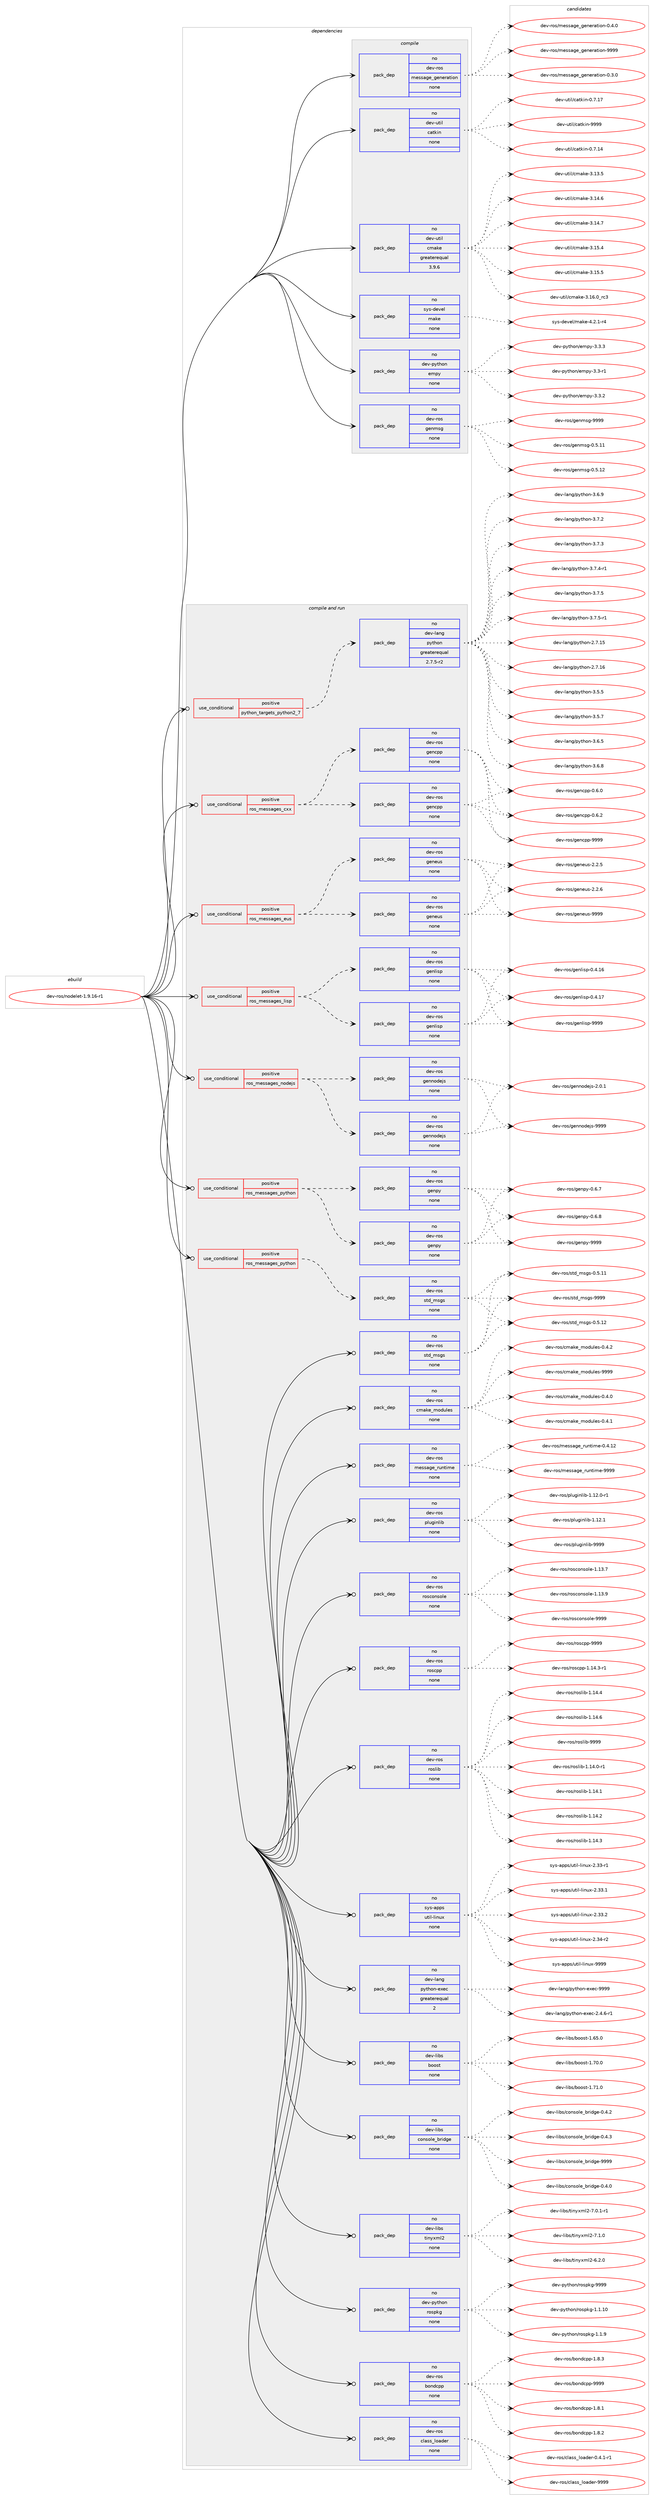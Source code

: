 digraph prolog {

# *************
# Graph options
# *************

newrank=true;
concentrate=true;
compound=true;
graph [rankdir=LR,fontname=Helvetica,fontsize=10,ranksep=1.5];#, ranksep=2.5, nodesep=0.2];
edge  [arrowhead=vee];
node  [fontname=Helvetica,fontsize=10];

# **********
# The ebuild
# **********

subgraph cluster_leftcol {
color=gray;
rank=same;
label=<<i>ebuild</i>>;
id [label="dev-ros/nodelet-1.9.16-r1", color=red, width=4, href="../dev-ros/nodelet-1.9.16-r1.svg"];
}

# ****************
# The dependencies
# ****************

subgraph cluster_midcol {
color=gray;
label=<<i>dependencies</i>>;
subgraph cluster_compile {
fillcolor="#eeeeee";
style=filled;
label=<<i>compile</i>>;
subgraph pack491206 {
dependency657094 [label=<<TABLE BORDER="0" CELLBORDER="1" CELLSPACING="0" CELLPADDING="4" WIDTH="220"><TR><TD ROWSPAN="6" CELLPADDING="30">pack_dep</TD></TR><TR><TD WIDTH="110">no</TD></TR><TR><TD>dev-python</TD></TR><TR><TD>empy</TD></TR><TR><TD>none</TD></TR><TR><TD></TD></TR></TABLE>>, shape=none, color=blue];
}
id:e -> dependency657094:w [weight=20,style="solid",arrowhead="vee"];
subgraph pack491207 {
dependency657095 [label=<<TABLE BORDER="0" CELLBORDER="1" CELLSPACING="0" CELLPADDING="4" WIDTH="220"><TR><TD ROWSPAN="6" CELLPADDING="30">pack_dep</TD></TR><TR><TD WIDTH="110">no</TD></TR><TR><TD>dev-ros</TD></TR><TR><TD>genmsg</TD></TR><TR><TD>none</TD></TR><TR><TD></TD></TR></TABLE>>, shape=none, color=blue];
}
id:e -> dependency657095:w [weight=20,style="solid",arrowhead="vee"];
subgraph pack491208 {
dependency657096 [label=<<TABLE BORDER="0" CELLBORDER="1" CELLSPACING="0" CELLPADDING="4" WIDTH="220"><TR><TD ROWSPAN="6" CELLPADDING="30">pack_dep</TD></TR><TR><TD WIDTH="110">no</TD></TR><TR><TD>dev-ros</TD></TR><TR><TD>message_generation</TD></TR><TR><TD>none</TD></TR><TR><TD></TD></TR></TABLE>>, shape=none, color=blue];
}
id:e -> dependency657096:w [weight=20,style="solid",arrowhead="vee"];
subgraph pack491209 {
dependency657097 [label=<<TABLE BORDER="0" CELLBORDER="1" CELLSPACING="0" CELLPADDING="4" WIDTH="220"><TR><TD ROWSPAN="6" CELLPADDING="30">pack_dep</TD></TR><TR><TD WIDTH="110">no</TD></TR><TR><TD>dev-util</TD></TR><TR><TD>catkin</TD></TR><TR><TD>none</TD></TR><TR><TD></TD></TR></TABLE>>, shape=none, color=blue];
}
id:e -> dependency657097:w [weight=20,style="solid",arrowhead="vee"];
subgraph pack491210 {
dependency657098 [label=<<TABLE BORDER="0" CELLBORDER="1" CELLSPACING="0" CELLPADDING="4" WIDTH="220"><TR><TD ROWSPAN="6" CELLPADDING="30">pack_dep</TD></TR><TR><TD WIDTH="110">no</TD></TR><TR><TD>dev-util</TD></TR><TR><TD>cmake</TD></TR><TR><TD>greaterequal</TD></TR><TR><TD>3.9.6</TD></TR></TABLE>>, shape=none, color=blue];
}
id:e -> dependency657098:w [weight=20,style="solid",arrowhead="vee"];
subgraph pack491211 {
dependency657099 [label=<<TABLE BORDER="0" CELLBORDER="1" CELLSPACING="0" CELLPADDING="4" WIDTH="220"><TR><TD ROWSPAN="6" CELLPADDING="30">pack_dep</TD></TR><TR><TD WIDTH="110">no</TD></TR><TR><TD>sys-devel</TD></TR><TR><TD>make</TD></TR><TR><TD>none</TD></TR><TR><TD></TD></TR></TABLE>>, shape=none, color=blue];
}
id:e -> dependency657099:w [weight=20,style="solid",arrowhead="vee"];
}
subgraph cluster_compileandrun {
fillcolor="#eeeeee";
style=filled;
label=<<i>compile and run</i>>;
subgraph cond153982 {
dependency657100 [label=<<TABLE BORDER="0" CELLBORDER="1" CELLSPACING="0" CELLPADDING="4"><TR><TD ROWSPAN="3" CELLPADDING="10">use_conditional</TD></TR><TR><TD>positive</TD></TR><TR><TD>python_targets_python2_7</TD></TR></TABLE>>, shape=none, color=red];
subgraph pack491212 {
dependency657101 [label=<<TABLE BORDER="0" CELLBORDER="1" CELLSPACING="0" CELLPADDING="4" WIDTH="220"><TR><TD ROWSPAN="6" CELLPADDING="30">pack_dep</TD></TR><TR><TD WIDTH="110">no</TD></TR><TR><TD>dev-lang</TD></TR><TR><TD>python</TD></TR><TR><TD>greaterequal</TD></TR><TR><TD>2.7.5-r2</TD></TR></TABLE>>, shape=none, color=blue];
}
dependency657100:e -> dependency657101:w [weight=20,style="dashed",arrowhead="vee"];
}
id:e -> dependency657100:w [weight=20,style="solid",arrowhead="odotvee"];
subgraph cond153983 {
dependency657102 [label=<<TABLE BORDER="0" CELLBORDER="1" CELLSPACING="0" CELLPADDING="4"><TR><TD ROWSPAN="3" CELLPADDING="10">use_conditional</TD></TR><TR><TD>positive</TD></TR><TR><TD>ros_messages_cxx</TD></TR></TABLE>>, shape=none, color=red];
subgraph pack491213 {
dependency657103 [label=<<TABLE BORDER="0" CELLBORDER="1" CELLSPACING="0" CELLPADDING="4" WIDTH="220"><TR><TD ROWSPAN="6" CELLPADDING="30">pack_dep</TD></TR><TR><TD WIDTH="110">no</TD></TR><TR><TD>dev-ros</TD></TR><TR><TD>gencpp</TD></TR><TR><TD>none</TD></TR><TR><TD></TD></TR></TABLE>>, shape=none, color=blue];
}
dependency657102:e -> dependency657103:w [weight=20,style="dashed",arrowhead="vee"];
subgraph pack491214 {
dependency657104 [label=<<TABLE BORDER="0" CELLBORDER="1" CELLSPACING="0" CELLPADDING="4" WIDTH="220"><TR><TD ROWSPAN="6" CELLPADDING="30">pack_dep</TD></TR><TR><TD WIDTH="110">no</TD></TR><TR><TD>dev-ros</TD></TR><TR><TD>gencpp</TD></TR><TR><TD>none</TD></TR><TR><TD></TD></TR></TABLE>>, shape=none, color=blue];
}
dependency657102:e -> dependency657104:w [weight=20,style="dashed",arrowhead="vee"];
}
id:e -> dependency657102:w [weight=20,style="solid",arrowhead="odotvee"];
subgraph cond153984 {
dependency657105 [label=<<TABLE BORDER="0" CELLBORDER="1" CELLSPACING="0" CELLPADDING="4"><TR><TD ROWSPAN="3" CELLPADDING="10">use_conditional</TD></TR><TR><TD>positive</TD></TR><TR><TD>ros_messages_eus</TD></TR></TABLE>>, shape=none, color=red];
subgraph pack491215 {
dependency657106 [label=<<TABLE BORDER="0" CELLBORDER="1" CELLSPACING="0" CELLPADDING="4" WIDTH="220"><TR><TD ROWSPAN="6" CELLPADDING="30">pack_dep</TD></TR><TR><TD WIDTH="110">no</TD></TR><TR><TD>dev-ros</TD></TR><TR><TD>geneus</TD></TR><TR><TD>none</TD></TR><TR><TD></TD></TR></TABLE>>, shape=none, color=blue];
}
dependency657105:e -> dependency657106:w [weight=20,style="dashed",arrowhead="vee"];
subgraph pack491216 {
dependency657107 [label=<<TABLE BORDER="0" CELLBORDER="1" CELLSPACING="0" CELLPADDING="4" WIDTH="220"><TR><TD ROWSPAN="6" CELLPADDING="30">pack_dep</TD></TR><TR><TD WIDTH="110">no</TD></TR><TR><TD>dev-ros</TD></TR><TR><TD>geneus</TD></TR><TR><TD>none</TD></TR><TR><TD></TD></TR></TABLE>>, shape=none, color=blue];
}
dependency657105:e -> dependency657107:w [weight=20,style="dashed",arrowhead="vee"];
}
id:e -> dependency657105:w [weight=20,style="solid",arrowhead="odotvee"];
subgraph cond153985 {
dependency657108 [label=<<TABLE BORDER="0" CELLBORDER="1" CELLSPACING="0" CELLPADDING="4"><TR><TD ROWSPAN="3" CELLPADDING="10">use_conditional</TD></TR><TR><TD>positive</TD></TR><TR><TD>ros_messages_lisp</TD></TR></TABLE>>, shape=none, color=red];
subgraph pack491217 {
dependency657109 [label=<<TABLE BORDER="0" CELLBORDER="1" CELLSPACING="0" CELLPADDING="4" WIDTH="220"><TR><TD ROWSPAN="6" CELLPADDING="30">pack_dep</TD></TR><TR><TD WIDTH="110">no</TD></TR><TR><TD>dev-ros</TD></TR><TR><TD>genlisp</TD></TR><TR><TD>none</TD></TR><TR><TD></TD></TR></TABLE>>, shape=none, color=blue];
}
dependency657108:e -> dependency657109:w [weight=20,style="dashed",arrowhead="vee"];
subgraph pack491218 {
dependency657110 [label=<<TABLE BORDER="0" CELLBORDER="1" CELLSPACING="0" CELLPADDING="4" WIDTH="220"><TR><TD ROWSPAN="6" CELLPADDING="30">pack_dep</TD></TR><TR><TD WIDTH="110">no</TD></TR><TR><TD>dev-ros</TD></TR><TR><TD>genlisp</TD></TR><TR><TD>none</TD></TR><TR><TD></TD></TR></TABLE>>, shape=none, color=blue];
}
dependency657108:e -> dependency657110:w [weight=20,style="dashed",arrowhead="vee"];
}
id:e -> dependency657108:w [weight=20,style="solid",arrowhead="odotvee"];
subgraph cond153986 {
dependency657111 [label=<<TABLE BORDER="0" CELLBORDER="1" CELLSPACING="0" CELLPADDING="4"><TR><TD ROWSPAN="3" CELLPADDING="10">use_conditional</TD></TR><TR><TD>positive</TD></TR><TR><TD>ros_messages_nodejs</TD></TR></TABLE>>, shape=none, color=red];
subgraph pack491219 {
dependency657112 [label=<<TABLE BORDER="0" CELLBORDER="1" CELLSPACING="0" CELLPADDING="4" WIDTH="220"><TR><TD ROWSPAN="6" CELLPADDING="30">pack_dep</TD></TR><TR><TD WIDTH="110">no</TD></TR><TR><TD>dev-ros</TD></TR><TR><TD>gennodejs</TD></TR><TR><TD>none</TD></TR><TR><TD></TD></TR></TABLE>>, shape=none, color=blue];
}
dependency657111:e -> dependency657112:w [weight=20,style="dashed",arrowhead="vee"];
subgraph pack491220 {
dependency657113 [label=<<TABLE BORDER="0" CELLBORDER="1" CELLSPACING="0" CELLPADDING="4" WIDTH="220"><TR><TD ROWSPAN="6" CELLPADDING="30">pack_dep</TD></TR><TR><TD WIDTH="110">no</TD></TR><TR><TD>dev-ros</TD></TR><TR><TD>gennodejs</TD></TR><TR><TD>none</TD></TR><TR><TD></TD></TR></TABLE>>, shape=none, color=blue];
}
dependency657111:e -> dependency657113:w [weight=20,style="dashed",arrowhead="vee"];
}
id:e -> dependency657111:w [weight=20,style="solid",arrowhead="odotvee"];
subgraph cond153987 {
dependency657114 [label=<<TABLE BORDER="0" CELLBORDER="1" CELLSPACING="0" CELLPADDING="4"><TR><TD ROWSPAN="3" CELLPADDING="10">use_conditional</TD></TR><TR><TD>positive</TD></TR><TR><TD>ros_messages_python</TD></TR></TABLE>>, shape=none, color=red];
subgraph pack491221 {
dependency657115 [label=<<TABLE BORDER="0" CELLBORDER="1" CELLSPACING="0" CELLPADDING="4" WIDTH="220"><TR><TD ROWSPAN="6" CELLPADDING="30">pack_dep</TD></TR><TR><TD WIDTH="110">no</TD></TR><TR><TD>dev-ros</TD></TR><TR><TD>genpy</TD></TR><TR><TD>none</TD></TR><TR><TD></TD></TR></TABLE>>, shape=none, color=blue];
}
dependency657114:e -> dependency657115:w [weight=20,style="dashed",arrowhead="vee"];
subgraph pack491222 {
dependency657116 [label=<<TABLE BORDER="0" CELLBORDER="1" CELLSPACING="0" CELLPADDING="4" WIDTH="220"><TR><TD ROWSPAN="6" CELLPADDING="30">pack_dep</TD></TR><TR><TD WIDTH="110">no</TD></TR><TR><TD>dev-ros</TD></TR><TR><TD>genpy</TD></TR><TR><TD>none</TD></TR><TR><TD></TD></TR></TABLE>>, shape=none, color=blue];
}
dependency657114:e -> dependency657116:w [weight=20,style="dashed",arrowhead="vee"];
}
id:e -> dependency657114:w [weight=20,style="solid",arrowhead="odotvee"];
subgraph cond153988 {
dependency657117 [label=<<TABLE BORDER="0" CELLBORDER="1" CELLSPACING="0" CELLPADDING="4"><TR><TD ROWSPAN="3" CELLPADDING="10">use_conditional</TD></TR><TR><TD>positive</TD></TR><TR><TD>ros_messages_python</TD></TR></TABLE>>, shape=none, color=red];
subgraph pack491223 {
dependency657118 [label=<<TABLE BORDER="0" CELLBORDER="1" CELLSPACING="0" CELLPADDING="4" WIDTH="220"><TR><TD ROWSPAN="6" CELLPADDING="30">pack_dep</TD></TR><TR><TD WIDTH="110">no</TD></TR><TR><TD>dev-ros</TD></TR><TR><TD>std_msgs</TD></TR><TR><TD>none</TD></TR><TR><TD></TD></TR></TABLE>>, shape=none, color=blue];
}
dependency657117:e -> dependency657118:w [weight=20,style="dashed",arrowhead="vee"];
}
id:e -> dependency657117:w [weight=20,style="solid",arrowhead="odotvee"];
subgraph pack491224 {
dependency657119 [label=<<TABLE BORDER="0" CELLBORDER="1" CELLSPACING="0" CELLPADDING="4" WIDTH="220"><TR><TD ROWSPAN="6" CELLPADDING="30">pack_dep</TD></TR><TR><TD WIDTH="110">no</TD></TR><TR><TD>dev-lang</TD></TR><TR><TD>python-exec</TD></TR><TR><TD>greaterequal</TD></TR><TR><TD>2</TD></TR></TABLE>>, shape=none, color=blue];
}
id:e -> dependency657119:w [weight=20,style="solid",arrowhead="odotvee"];
subgraph pack491225 {
dependency657120 [label=<<TABLE BORDER="0" CELLBORDER="1" CELLSPACING="0" CELLPADDING="4" WIDTH="220"><TR><TD ROWSPAN="6" CELLPADDING="30">pack_dep</TD></TR><TR><TD WIDTH="110">no</TD></TR><TR><TD>dev-libs</TD></TR><TR><TD>boost</TD></TR><TR><TD>none</TD></TR><TR><TD></TD></TR></TABLE>>, shape=none, color=blue];
}
id:e -> dependency657120:w [weight=20,style="solid",arrowhead="odotvee"];
subgraph pack491226 {
dependency657121 [label=<<TABLE BORDER="0" CELLBORDER="1" CELLSPACING="0" CELLPADDING="4" WIDTH="220"><TR><TD ROWSPAN="6" CELLPADDING="30">pack_dep</TD></TR><TR><TD WIDTH="110">no</TD></TR><TR><TD>dev-libs</TD></TR><TR><TD>console_bridge</TD></TR><TR><TD>none</TD></TR><TR><TD></TD></TR></TABLE>>, shape=none, color=blue];
}
id:e -> dependency657121:w [weight=20,style="solid",arrowhead="odotvee"];
subgraph pack491227 {
dependency657122 [label=<<TABLE BORDER="0" CELLBORDER="1" CELLSPACING="0" CELLPADDING="4" WIDTH="220"><TR><TD ROWSPAN="6" CELLPADDING="30">pack_dep</TD></TR><TR><TD WIDTH="110">no</TD></TR><TR><TD>dev-libs</TD></TR><TR><TD>tinyxml2</TD></TR><TR><TD>none</TD></TR><TR><TD></TD></TR></TABLE>>, shape=none, color=blue];
}
id:e -> dependency657122:w [weight=20,style="solid",arrowhead="odotvee"];
subgraph pack491228 {
dependency657123 [label=<<TABLE BORDER="0" CELLBORDER="1" CELLSPACING="0" CELLPADDING="4" WIDTH="220"><TR><TD ROWSPAN="6" CELLPADDING="30">pack_dep</TD></TR><TR><TD WIDTH="110">no</TD></TR><TR><TD>dev-python</TD></TR><TR><TD>rospkg</TD></TR><TR><TD>none</TD></TR><TR><TD></TD></TR></TABLE>>, shape=none, color=blue];
}
id:e -> dependency657123:w [weight=20,style="solid",arrowhead="odotvee"];
subgraph pack491229 {
dependency657124 [label=<<TABLE BORDER="0" CELLBORDER="1" CELLSPACING="0" CELLPADDING="4" WIDTH="220"><TR><TD ROWSPAN="6" CELLPADDING="30">pack_dep</TD></TR><TR><TD WIDTH="110">no</TD></TR><TR><TD>dev-ros</TD></TR><TR><TD>bondcpp</TD></TR><TR><TD>none</TD></TR><TR><TD></TD></TR></TABLE>>, shape=none, color=blue];
}
id:e -> dependency657124:w [weight=20,style="solid",arrowhead="odotvee"];
subgraph pack491230 {
dependency657125 [label=<<TABLE BORDER="0" CELLBORDER="1" CELLSPACING="0" CELLPADDING="4" WIDTH="220"><TR><TD ROWSPAN="6" CELLPADDING="30">pack_dep</TD></TR><TR><TD WIDTH="110">no</TD></TR><TR><TD>dev-ros</TD></TR><TR><TD>class_loader</TD></TR><TR><TD>none</TD></TR><TR><TD></TD></TR></TABLE>>, shape=none, color=blue];
}
id:e -> dependency657125:w [weight=20,style="solid",arrowhead="odotvee"];
subgraph pack491231 {
dependency657126 [label=<<TABLE BORDER="0" CELLBORDER="1" CELLSPACING="0" CELLPADDING="4" WIDTH="220"><TR><TD ROWSPAN="6" CELLPADDING="30">pack_dep</TD></TR><TR><TD WIDTH="110">no</TD></TR><TR><TD>dev-ros</TD></TR><TR><TD>cmake_modules</TD></TR><TR><TD>none</TD></TR><TR><TD></TD></TR></TABLE>>, shape=none, color=blue];
}
id:e -> dependency657126:w [weight=20,style="solid",arrowhead="odotvee"];
subgraph pack491232 {
dependency657127 [label=<<TABLE BORDER="0" CELLBORDER="1" CELLSPACING="0" CELLPADDING="4" WIDTH="220"><TR><TD ROWSPAN="6" CELLPADDING="30">pack_dep</TD></TR><TR><TD WIDTH="110">no</TD></TR><TR><TD>dev-ros</TD></TR><TR><TD>message_runtime</TD></TR><TR><TD>none</TD></TR><TR><TD></TD></TR></TABLE>>, shape=none, color=blue];
}
id:e -> dependency657127:w [weight=20,style="solid",arrowhead="odotvee"];
subgraph pack491233 {
dependency657128 [label=<<TABLE BORDER="0" CELLBORDER="1" CELLSPACING="0" CELLPADDING="4" WIDTH="220"><TR><TD ROWSPAN="6" CELLPADDING="30">pack_dep</TD></TR><TR><TD WIDTH="110">no</TD></TR><TR><TD>dev-ros</TD></TR><TR><TD>pluginlib</TD></TR><TR><TD>none</TD></TR><TR><TD></TD></TR></TABLE>>, shape=none, color=blue];
}
id:e -> dependency657128:w [weight=20,style="solid",arrowhead="odotvee"];
subgraph pack491234 {
dependency657129 [label=<<TABLE BORDER="0" CELLBORDER="1" CELLSPACING="0" CELLPADDING="4" WIDTH="220"><TR><TD ROWSPAN="6" CELLPADDING="30">pack_dep</TD></TR><TR><TD WIDTH="110">no</TD></TR><TR><TD>dev-ros</TD></TR><TR><TD>rosconsole</TD></TR><TR><TD>none</TD></TR><TR><TD></TD></TR></TABLE>>, shape=none, color=blue];
}
id:e -> dependency657129:w [weight=20,style="solid",arrowhead="odotvee"];
subgraph pack491235 {
dependency657130 [label=<<TABLE BORDER="0" CELLBORDER="1" CELLSPACING="0" CELLPADDING="4" WIDTH="220"><TR><TD ROWSPAN="6" CELLPADDING="30">pack_dep</TD></TR><TR><TD WIDTH="110">no</TD></TR><TR><TD>dev-ros</TD></TR><TR><TD>roscpp</TD></TR><TR><TD>none</TD></TR><TR><TD></TD></TR></TABLE>>, shape=none, color=blue];
}
id:e -> dependency657130:w [weight=20,style="solid",arrowhead="odotvee"];
subgraph pack491236 {
dependency657131 [label=<<TABLE BORDER="0" CELLBORDER="1" CELLSPACING="0" CELLPADDING="4" WIDTH="220"><TR><TD ROWSPAN="6" CELLPADDING="30">pack_dep</TD></TR><TR><TD WIDTH="110">no</TD></TR><TR><TD>dev-ros</TD></TR><TR><TD>roslib</TD></TR><TR><TD>none</TD></TR><TR><TD></TD></TR></TABLE>>, shape=none, color=blue];
}
id:e -> dependency657131:w [weight=20,style="solid",arrowhead="odotvee"];
subgraph pack491237 {
dependency657132 [label=<<TABLE BORDER="0" CELLBORDER="1" CELLSPACING="0" CELLPADDING="4" WIDTH="220"><TR><TD ROWSPAN="6" CELLPADDING="30">pack_dep</TD></TR><TR><TD WIDTH="110">no</TD></TR><TR><TD>dev-ros</TD></TR><TR><TD>std_msgs</TD></TR><TR><TD>none</TD></TR><TR><TD></TD></TR></TABLE>>, shape=none, color=blue];
}
id:e -> dependency657132:w [weight=20,style="solid",arrowhead="odotvee"];
subgraph pack491238 {
dependency657133 [label=<<TABLE BORDER="0" CELLBORDER="1" CELLSPACING="0" CELLPADDING="4" WIDTH="220"><TR><TD ROWSPAN="6" CELLPADDING="30">pack_dep</TD></TR><TR><TD WIDTH="110">no</TD></TR><TR><TD>sys-apps</TD></TR><TR><TD>util-linux</TD></TR><TR><TD>none</TD></TR><TR><TD></TD></TR></TABLE>>, shape=none, color=blue];
}
id:e -> dependency657133:w [weight=20,style="solid",arrowhead="odotvee"];
}
subgraph cluster_run {
fillcolor="#eeeeee";
style=filled;
label=<<i>run</i>>;
}
}

# **************
# The candidates
# **************

subgraph cluster_choices {
rank=same;
color=gray;
label=<<i>candidates</i>>;

subgraph choice491206 {
color=black;
nodesep=1;
choice1001011184511212111610411111047101109112121455146514511449 [label="dev-python/empy-3.3-r1", color=red, width=4,href="../dev-python/empy-3.3-r1.svg"];
choice1001011184511212111610411111047101109112121455146514650 [label="dev-python/empy-3.3.2", color=red, width=4,href="../dev-python/empy-3.3.2.svg"];
choice1001011184511212111610411111047101109112121455146514651 [label="dev-python/empy-3.3.3", color=red, width=4,href="../dev-python/empy-3.3.3.svg"];
dependency657094:e -> choice1001011184511212111610411111047101109112121455146514511449:w [style=dotted,weight="100"];
dependency657094:e -> choice1001011184511212111610411111047101109112121455146514650:w [style=dotted,weight="100"];
dependency657094:e -> choice1001011184511212111610411111047101109112121455146514651:w [style=dotted,weight="100"];
}
subgraph choice491207 {
color=black;
nodesep=1;
choice100101118451141111154710310111010911510345484653464949 [label="dev-ros/genmsg-0.5.11", color=red, width=4,href="../dev-ros/genmsg-0.5.11.svg"];
choice100101118451141111154710310111010911510345484653464950 [label="dev-ros/genmsg-0.5.12", color=red, width=4,href="../dev-ros/genmsg-0.5.12.svg"];
choice10010111845114111115471031011101091151034557575757 [label="dev-ros/genmsg-9999", color=red, width=4,href="../dev-ros/genmsg-9999.svg"];
dependency657095:e -> choice100101118451141111154710310111010911510345484653464949:w [style=dotted,weight="100"];
dependency657095:e -> choice100101118451141111154710310111010911510345484653464950:w [style=dotted,weight="100"];
dependency657095:e -> choice10010111845114111115471031011101091151034557575757:w [style=dotted,weight="100"];
}
subgraph choice491208 {
color=black;
nodesep=1;
choice1001011184511411111547109101115115971031019510310111010111497116105111110454846514648 [label="dev-ros/message_generation-0.3.0", color=red, width=4,href="../dev-ros/message_generation-0.3.0.svg"];
choice1001011184511411111547109101115115971031019510310111010111497116105111110454846524648 [label="dev-ros/message_generation-0.4.0", color=red, width=4,href="../dev-ros/message_generation-0.4.0.svg"];
choice10010111845114111115471091011151159710310195103101110101114971161051111104557575757 [label="dev-ros/message_generation-9999", color=red, width=4,href="../dev-ros/message_generation-9999.svg"];
dependency657096:e -> choice1001011184511411111547109101115115971031019510310111010111497116105111110454846514648:w [style=dotted,weight="100"];
dependency657096:e -> choice1001011184511411111547109101115115971031019510310111010111497116105111110454846524648:w [style=dotted,weight="100"];
dependency657096:e -> choice10010111845114111115471091011151159710310195103101110101114971161051111104557575757:w [style=dotted,weight="100"];
}
subgraph choice491209 {
color=black;
nodesep=1;
choice1001011184511711610510847999711610710511045484655464952 [label="dev-util/catkin-0.7.14", color=red, width=4,href="../dev-util/catkin-0.7.14.svg"];
choice1001011184511711610510847999711610710511045484655464955 [label="dev-util/catkin-0.7.17", color=red, width=4,href="../dev-util/catkin-0.7.17.svg"];
choice100101118451171161051084799971161071051104557575757 [label="dev-util/catkin-9999", color=red, width=4,href="../dev-util/catkin-9999.svg"];
dependency657097:e -> choice1001011184511711610510847999711610710511045484655464952:w [style=dotted,weight="100"];
dependency657097:e -> choice1001011184511711610510847999711610710511045484655464955:w [style=dotted,weight="100"];
dependency657097:e -> choice100101118451171161051084799971161071051104557575757:w [style=dotted,weight="100"];
}
subgraph choice491210 {
color=black;
nodesep=1;
choice1001011184511711610510847991099710710145514649514653 [label="dev-util/cmake-3.13.5", color=red, width=4,href="../dev-util/cmake-3.13.5.svg"];
choice1001011184511711610510847991099710710145514649524654 [label="dev-util/cmake-3.14.6", color=red, width=4,href="../dev-util/cmake-3.14.6.svg"];
choice1001011184511711610510847991099710710145514649524655 [label="dev-util/cmake-3.14.7", color=red, width=4,href="../dev-util/cmake-3.14.7.svg"];
choice1001011184511711610510847991099710710145514649534652 [label="dev-util/cmake-3.15.4", color=red, width=4,href="../dev-util/cmake-3.15.4.svg"];
choice1001011184511711610510847991099710710145514649534653 [label="dev-util/cmake-3.15.5", color=red, width=4,href="../dev-util/cmake-3.15.5.svg"];
choice1001011184511711610510847991099710710145514649544648951149951 [label="dev-util/cmake-3.16.0_rc3", color=red, width=4,href="../dev-util/cmake-3.16.0_rc3.svg"];
dependency657098:e -> choice1001011184511711610510847991099710710145514649514653:w [style=dotted,weight="100"];
dependency657098:e -> choice1001011184511711610510847991099710710145514649524654:w [style=dotted,weight="100"];
dependency657098:e -> choice1001011184511711610510847991099710710145514649524655:w [style=dotted,weight="100"];
dependency657098:e -> choice1001011184511711610510847991099710710145514649534652:w [style=dotted,weight="100"];
dependency657098:e -> choice1001011184511711610510847991099710710145514649534653:w [style=dotted,weight="100"];
dependency657098:e -> choice1001011184511711610510847991099710710145514649544648951149951:w [style=dotted,weight="100"];
}
subgraph choice491211 {
color=black;
nodesep=1;
choice1151211154510010111810110847109971071014552465046494511452 [label="sys-devel/make-4.2.1-r4", color=red, width=4,href="../sys-devel/make-4.2.1-r4.svg"];
dependency657099:e -> choice1151211154510010111810110847109971071014552465046494511452:w [style=dotted,weight="100"];
}
subgraph choice491212 {
color=black;
nodesep=1;
choice10010111845108971101034711212111610411111045504655464953 [label="dev-lang/python-2.7.15", color=red, width=4,href="../dev-lang/python-2.7.15.svg"];
choice10010111845108971101034711212111610411111045504655464954 [label="dev-lang/python-2.7.16", color=red, width=4,href="../dev-lang/python-2.7.16.svg"];
choice100101118451089711010347112121116104111110455146534653 [label="dev-lang/python-3.5.5", color=red, width=4,href="../dev-lang/python-3.5.5.svg"];
choice100101118451089711010347112121116104111110455146534655 [label="dev-lang/python-3.5.7", color=red, width=4,href="../dev-lang/python-3.5.7.svg"];
choice100101118451089711010347112121116104111110455146544653 [label="dev-lang/python-3.6.5", color=red, width=4,href="../dev-lang/python-3.6.5.svg"];
choice100101118451089711010347112121116104111110455146544656 [label="dev-lang/python-3.6.8", color=red, width=4,href="../dev-lang/python-3.6.8.svg"];
choice100101118451089711010347112121116104111110455146544657 [label="dev-lang/python-3.6.9", color=red, width=4,href="../dev-lang/python-3.6.9.svg"];
choice100101118451089711010347112121116104111110455146554650 [label="dev-lang/python-3.7.2", color=red, width=4,href="../dev-lang/python-3.7.2.svg"];
choice100101118451089711010347112121116104111110455146554651 [label="dev-lang/python-3.7.3", color=red, width=4,href="../dev-lang/python-3.7.3.svg"];
choice1001011184510897110103471121211161041111104551465546524511449 [label="dev-lang/python-3.7.4-r1", color=red, width=4,href="../dev-lang/python-3.7.4-r1.svg"];
choice100101118451089711010347112121116104111110455146554653 [label="dev-lang/python-3.7.5", color=red, width=4,href="../dev-lang/python-3.7.5.svg"];
choice1001011184510897110103471121211161041111104551465546534511449 [label="dev-lang/python-3.7.5-r1", color=red, width=4,href="../dev-lang/python-3.7.5-r1.svg"];
dependency657101:e -> choice10010111845108971101034711212111610411111045504655464953:w [style=dotted,weight="100"];
dependency657101:e -> choice10010111845108971101034711212111610411111045504655464954:w [style=dotted,weight="100"];
dependency657101:e -> choice100101118451089711010347112121116104111110455146534653:w [style=dotted,weight="100"];
dependency657101:e -> choice100101118451089711010347112121116104111110455146534655:w [style=dotted,weight="100"];
dependency657101:e -> choice100101118451089711010347112121116104111110455146544653:w [style=dotted,weight="100"];
dependency657101:e -> choice100101118451089711010347112121116104111110455146544656:w [style=dotted,weight="100"];
dependency657101:e -> choice100101118451089711010347112121116104111110455146544657:w [style=dotted,weight="100"];
dependency657101:e -> choice100101118451089711010347112121116104111110455146554650:w [style=dotted,weight="100"];
dependency657101:e -> choice100101118451089711010347112121116104111110455146554651:w [style=dotted,weight="100"];
dependency657101:e -> choice1001011184510897110103471121211161041111104551465546524511449:w [style=dotted,weight="100"];
dependency657101:e -> choice100101118451089711010347112121116104111110455146554653:w [style=dotted,weight="100"];
dependency657101:e -> choice1001011184510897110103471121211161041111104551465546534511449:w [style=dotted,weight="100"];
}
subgraph choice491213 {
color=black;
nodesep=1;
choice100101118451141111154710310111099112112454846544648 [label="dev-ros/gencpp-0.6.0", color=red, width=4,href="../dev-ros/gencpp-0.6.0.svg"];
choice100101118451141111154710310111099112112454846544650 [label="dev-ros/gencpp-0.6.2", color=red, width=4,href="../dev-ros/gencpp-0.6.2.svg"];
choice1001011184511411111547103101110991121124557575757 [label="dev-ros/gencpp-9999", color=red, width=4,href="../dev-ros/gencpp-9999.svg"];
dependency657103:e -> choice100101118451141111154710310111099112112454846544648:w [style=dotted,weight="100"];
dependency657103:e -> choice100101118451141111154710310111099112112454846544650:w [style=dotted,weight="100"];
dependency657103:e -> choice1001011184511411111547103101110991121124557575757:w [style=dotted,weight="100"];
}
subgraph choice491214 {
color=black;
nodesep=1;
choice100101118451141111154710310111099112112454846544648 [label="dev-ros/gencpp-0.6.0", color=red, width=4,href="../dev-ros/gencpp-0.6.0.svg"];
choice100101118451141111154710310111099112112454846544650 [label="dev-ros/gencpp-0.6.2", color=red, width=4,href="../dev-ros/gencpp-0.6.2.svg"];
choice1001011184511411111547103101110991121124557575757 [label="dev-ros/gencpp-9999", color=red, width=4,href="../dev-ros/gencpp-9999.svg"];
dependency657104:e -> choice100101118451141111154710310111099112112454846544648:w [style=dotted,weight="100"];
dependency657104:e -> choice100101118451141111154710310111099112112454846544650:w [style=dotted,weight="100"];
dependency657104:e -> choice1001011184511411111547103101110991121124557575757:w [style=dotted,weight="100"];
}
subgraph choice491215 {
color=black;
nodesep=1;
choice1001011184511411111547103101110101117115455046504653 [label="dev-ros/geneus-2.2.5", color=red, width=4,href="../dev-ros/geneus-2.2.5.svg"];
choice1001011184511411111547103101110101117115455046504654 [label="dev-ros/geneus-2.2.6", color=red, width=4,href="../dev-ros/geneus-2.2.6.svg"];
choice10010111845114111115471031011101011171154557575757 [label="dev-ros/geneus-9999", color=red, width=4,href="../dev-ros/geneus-9999.svg"];
dependency657106:e -> choice1001011184511411111547103101110101117115455046504653:w [style=dotted,weight="100"];
dependency657106:e -> choice1001011184511411111547103101110101117115455046504654:w [style=dotted,weight="100"];
dependency657106:e -> choice10010111845114111115471031011101011171154557575757:w [style=dotted,weight="100"];
}
subgraph choice491216 {
color=black;
nodesep=1;
choice1001011184511411111547103101110101117115455046504653 [label="dev-ros/geneus-2.2.5", color=red, width=4,href="../dev-ros/geneus-2.2.5.svg"];
choice1001011184511411111547103101110101117115455046504654 [label="dev-ros/geneus-2.2.6", color=red, width=4,href="../dev-ros/geneus-2.2.6.svg"];
choice10010111845114111115471031011101011171154557575757 [label="dev-ros/geneus-9999", color=red, width=4,href="../dev-ros/geneus-9999.svg"];
dependency657107:e -> choice1001011184511411111547103101110101117115455046504653:w [style=dotted,weight="100"];
dependency657107:e -> choice1001011184511411111547103101110101117115455046504654:w [style=dotted,weight="100"];
dependency657107:e -> choice10010111845114111115471031011101011171154557575757:w [style=dotted,weight="100"];
}
subgraph choice491217 {
color=black;
nodesep=1;
choice100101118451141111154710310111010810511511245484652464954 [label="dev-ros/genlisp-0.4.16", color=red, width=4,href="../dev-ros/genlisp-0.4.16.svg"];
choice100101118451141111154710310111010810511511245484652464955 [label="dev-ros/genlisp-0.4.17", color=red, width=4,href="../dev-ros/genlisp-0.4.17.svg"];
choice10010111845114111115471031011101081051151124557575757 [label="dev-ros/genlisp-9999", color=red, width=4,href="../dev-ros/genlisp-9999.svg"];
dependency657109:e -> choice100101118451141111154710310111010810511511245484652464954:w [style=dotted,weight="100"];
dependency657109:e -> choice100101118451141111154710310111010810511511245484652464955:w [style=dotted,weight="100"];
dependency657109:e -> choice10010111845114111115471031011101081051151124557575757:w [style=dotted,weight="100"];
}
subgraph choice491218 {
color=black;
nodesep=1;
choice100101118451141111154710310111010810511511245484652464954 [label="dev-ros/genlisp-0.4.16", color=red, width=4,href="../dev-ros/genlisp-0.4.16.svg"];
choice100101118451141111154710310111010810511511245484652464955 [label="dev-ros/genlisp-0.4.17", color=red, width=4,href="../dev-ros/genlisp-0.4.17.svg"];
choice10010111845114111115471031011101081051151124557575757 [label="dev-ros/genlisp-9999", color=red, width=4,href="../dev-ros/genlisp-9999.svg"];
dependency657110:e -> choice100101118451141111154710310111010810511511245484652464954:w [style=dotted,weight="100"];
dependency657110:e -> choice100101118451141111154710310111010810511511245484652464955:w [style=dotted,weight="100"];
dependency657110:e -> choice10010111845114111115471031011101081051151124557575757:w [style=dotted,weight="100"];
}
subgraph choice491219 {
color=black;
nodesep=1;
choice1001011184511411111547103101110110111100101106115455046484649 [label="dev-ros/gennodejs-2.0.1", color=red, width=4,href="../dev-ros/gennodejs-2.0.1.svg"];
choice10010111845114111115471031011101101111001011061154557575757 [label="dev-ros/gennodejs-9999", color=red, width=4,href="../dev-ros/gennodejs-9999.svg"];
dependency657112:e -> choice1001011184511411111547103101110110111100101106115455046484649:w [style=dotted,weight="100"];
dependency657112:e -> choice10010111845114111115471031011101101111001011061154557575757:w [style=dotted,weight="100"];
}
subgraph choice491220 {
color=black;
nodesep=1;
choice1001011184511411111547103101110110111100101106115455046484649 [label="dev-ros/gennodejs-2.0.1", color=red, width=4,href="../dev-ros/gennodejs-2.0.1.svg"];
choice10010111845114111115471031011101101111001011061154557575757 [label="dev-ros/gennodejs-9999", color=red, width=4,href="../dev-ros/gennodejs-9999.svg"];
dependency657113:e -> choice1001011184511411111547103101110110111100101106115455046484649:w [style=dotted,weight="100"];
dependency657113:e -> choice10010111845114111115471031011101101111001011061154557575757:w [style=dotted,weight="100"];
}
subgraph choice491221 {
color=black;
nodesep=1;
choice1001011184511411111547103101110112121454846544655 [label="dev-ros/genpy-0.6.7", color=red, width=4,href="../dev-ros/genpy-0.6.7.svg"];
choice1001011184511411111547103101110112121454846544656 [label="dev-ros/genpy-0.6.8", color=red, width=4,href="../dev-ros/genpy-0.6.8.svg"];
choice10010111845114111115471031011101121214557575757 [label="dev-ros/genpy-9999", color=red, width=4,href="../dev-ros/genpy-9999.svg"];
dependency657115:e -> choice1001011184511411111547103101110112121454846544655:w [style=dotted,weight="100"];
dependency657115:e -> choice1001011184511411111547103101110112121454846544656:w [style=dotted,weight="100"];
dependency657115:e -> choice10010111845114111115471031011101121214557575757:w [style=dotted,weight="100"];
}
subgraph choice491222 {
color=black;
nodesep=1;
choice1001011184511411111547103101110112121454846544655 [label="dev-ros/genpy-0.6.7", color=red, width=4,href="../dev-ros/genpy-0.6.7.svg"];
choice1001011184511411111547103101110112121454846544656 [label="dev-ros/genpy-0.6.8", color=red, width=4,href="../dev-ros/genpy-0.6.8.svg"];
choice10010111845114111115471031011101121214557575757 [label="dev-ros/genpy-9999", color=red, width=4,href="../dev-ros/genpy-9999.svg"];
dependency657116:e -> choice1001011184511411111547103101110112121454846544655:w [style=dotted,weight="100"];
dependency657116:e -> choice1001011184511411111547103101110112121454846544656:w [style=dotted,weight="100"];
dependency657116:e -> choice10010111845114111115471031011101121214557575757:w [style=dotted,weight="100"];
}
subgraph choice491223 {
color=black;
nodesep=1;
choice10010111845114111115471151161009510911510311545484653464949 [label="dev-ros/std_msgs-0.5.11", color=red, width=4,href="../dev-ros/std_msgs-0.5.11.svg"];
choice10010111845114111115471151161009510911510311545484653464950 [label="dev-ros/std_msgs-0.5.12", color=red, width=4,href="../dev-ros/std_msgs-0.5.12.svg"];
choice1001011184511411111547115116100951091151031154557575757 [label="dev-ros/std_msgs-9999", color=red, width=4,href="../dev-ros/std_msgs-9999.svg"];
dependency657118:e -> choice10010111845114111115471151161009510911510311545484653464949:w [style=dotted,weight="100"];
dependency657118:e -> choice10010111845114111115471151161009510911510311545484653464950:w [style=dotted,weight="100"];
dependency657118:e -> choice1001011184511411111547115116100951091151031154557575757:w [style=dotted,weight="100"];
}
subgraph choice491224 {
color=black;
nodesep=1;
choice10010111845108971101034711212111610411111045101120101994550465246544511449 [label="dev-lang/python-exec-2.4.6-r1", color=red, width=4,href="../dev-lang/python-exec-2.4.6-r1.svg"];
choice10010111845108971101034711212111610411111045101120101994557575757 [label="dev-lang/python-exec-9999", color=red, width=4,href="../dev-lang/python-exec-9999.svg"];
dependency657119:e -> choice10010111845108971101034711212111610411111045101120101994550465246544511449:w [style=dotted,weight="100"];
dependency657119:e -> choice10010111845108971101034711212111610411111045101120101994557575757:w [style=dotted,weight="100"];
}
subgraph choice491225 {
color=black;
nodesep=1;
choice1001011184510810598115479811111111511645494654534648 [label="dev-libs/boost-1.65.0", color=red, width=4,href="../dev-libs/boost-1.65.0.svg"];
choice1001011184510810598115479811111111511645494655484648 [label="dev-libs/boost-1.70.0", color=red, width=4,href="../dev-libs/boost-1.70.0.svg"];
choice1001011184510810598115479811111111511645494655494648 [label="dev-libs/boost-1.71.0", color=red, width=4,href="../dev-libs/boost-1.71.0.svg"];
dependency657120:e -> choice1001011184510810598115479811111111511645494654534648:w [style=dotted,weight="100"];
dependency657120:e -> choice1001011184510810598115479811111111511645494655484648:w [style=dotted,weight="100"];
dependency657120:e -> choice1001011184510810598115479811111111511645494655494648:w [style=dotted,weight="100"];
}
subgraph choice491226 {
color=black;
nodesep=1;
choice100101118451081059811547991111101151111081019598114105100103101454846524648 [label="dev-libs/console_bridge-0.4.0", color=red, width=4,href="../dev-libs/console_bridge-0.4.0.svg"];
choice100101118451081059811547991111101151111081019598114105100103101454846524650 [label="dev-libs/console_bridge-0.4.2", color=red, width=4,href="../dev-libs/console_bridge-0.4.2.svg"];
choice100101118451081059811547991111101151111081019598114105100103101454846524651 [label="dev-libs/console_bridge-0.4.3", color=red, width=4,href="../dev-libs/console_bridge-0.4.3.svg"];
choice1001011184510810598115479911111011511110810195981141051001031014557575757 [label="dev-libs/console_bridge-9999", color=red, width=4,href="../dev-libs/console_bridge-9999.svg"];
dependency657121:e -> choice100101118451081059811547991111101151111081019598114105100103101454846524648:w [style=dotted,weight="100"];
dependency657121:e -> choice100101118451081059811547991111101151111081019598114105100103101454846524650:w [style=dotted,weight="100"];
dependency657121:e -> choice100101118451081059811547991111101151111081019598114105100103101454846524651:w [style=dotted,weight="100"];
dependency657121:e -> choice1001011184510810598115479911111011511110810195981141051001031014557575757:w [style=dotted,weight="100"];
}
subgraph choice491227 {
color=black;
nodesep=1;
choice10010111845108105981154711610511012112010910850455446504648 [label="dev-libs/tinyxml2-6.2.0", color=red, width=4,href="../dev-libs/tinyxml2-6.2.0.svg"];
choice100101118451081059811547116105110121120109108504555464846494511449 [label="dev-libs/tinyxml2-7.0.1-r1", color=red, width=4,href="../dev-libs/tinyxml2-7.0.1-r1.svg"];
choice10010111845108105981154711610511012112010910850455546494648 [label="dev-libs/tinyxml2-7.1.0", color=red, width=4,href="../dev-libs/tinyxml2-7.1.0.svg"];
dependency657122:e -> choice10010111845108105981154711610511012112010910850455446504648:w [style=dotted,weight="100"];
dependency657122:e -> choice100101118451081059811547116105110121120109108504555464846494511449:w [style=dotted,weight="100"];
dependency657122:e -> choice10010111845108105981154711610511012112010910850455546494648:w [style=dotted,weight="100"];
}
subgraph choice491228 {
color=black;
nodesep=1;
choice100101118451121211161041111104711411111511210710345494649464948 [label="dev-python/rospkg-1.1.10", color=red, width=4,href="../dev-python/rospkg-1.1.10.svg"];
choice1001011184511212111610411111047114111115112107103454946494657 [label="dev-python/rospkg-1.1.9", color=red, width=4,href="../dev-python/rospkg-1.1.9.svg"];
choice10010111845112121116104111110471141111151121071034557575757 [label="dev-python/rospkg-9999", color=red, width=4,href="../dev-python/rospkg-9999.svg"];
dependency657123:e -> choice100101118451121211161041111104711411111511210710345494649464948:w [style=dotted,weight="100"];
dependency657123:e -> choice1001011184511212111610411111047114111115112107103454946494657:w [style=dotted,weight="100"];
dependency657123:e -> choice10010111845112121116104111110471141111151121071034557575757:w [style=dotted,weight="100"];
}
subgraph choice491229 {
color=black;
nodesep=1;
choice10010111845114111115479811111010099112112454946564649 [label="dev-ros/bondcpp-1.8.1", color=red, width=4,href="../dev-ros/bondcpp-1.8.1.svg"];
choice10010111845114111115479811111010099112112454946564650 [label="dev-ros/bondcpp-1.8.2", color=red, width=4,href="../dev-ros/bondcpp-1.8.2.svg"];
choice10010111845114111115479811111010099112112454946564651 [label="dev-ros/bondcpp-1.8.3", color=red, width=4,href="../dev-ros/bondcpp-1.8.3.svg"];
choice100101118451141111154798111110100991121124557575757 [label="dev-ros/bondcpp-9999", color=red, width=4,href="../dev-ros/bondcpp-9999.svg"];
dependency657124:e -> choice10010111845114111115479811111010099112112454946564649:w [style=dotted,weight="100"];
dependency657124:e -> choice10010111845114111115479811111010099112112454946564650:w [style=dotted,weight="100"];
dependency657124:e -> choice10010111845114111115479811111010099112112454946564651:w [style=dotted,weight="100"];
dependency657124:e -> choice100101118451141111154798111110100991121124557575757:w [style=dotted,weight="100"];
}
subgraph choice491230 {
color=black;
nodesep=1;
choice1001011184511411111547991089711511595108111971001011144548465246494511449 [label="dev-ros/class_loader-0.4.1-r1", color=red, width=4,href="../dev-ros/class_loader-0.4.1-r1.svg"];
choice1001011184511411111547991089711511595108111971001011144557575757 [label="dev-ros/class_loader-9999", color=red, width=4,href="../dev-ros/class_loader-9999.svg"];
dependency657125:e -> choice1001011184511411111547991089711511595108111971001011144548465246494511449:w [style=dotted,weight="100"];
dependency657125:e -> choice1001011184511411111547991089711511595108111971001011144557575757:w [style=dotted,weight="100"];
}
subgraph choice491231 {
color=black;
nodesep=1;
choice1001011184511411111547991099710710195109111100117108101115454846524648 [label="dev-ros/cmake_modules-0.4.0", color=red, width=4,href="../dev-ros/cmake_modules-0.4.0.svg"];
choice1001011184511411111547991099710710195109111100117108101115454846524649 [label="dev-ros/cmake_modules-0.4.1", color=red, width=4,href="../dev-ros/cmake_modules-0.4.1.svg"];
choice1001011184511411111547991099710710195109111100117108101115454846524650 [label="dev-ros/cmake_modules-0.4.2", color=red, width=4,href="../dev-ros/cmake_modules-0.4.2.svg"];
choice10010111845114111115479910997107101951091111001171081011154557575757 [label="dev-ros/cmake_modules-9999", color=red, width=4,href="../dev-ros/cmake_modules-9999.svg"];
dependency657126:e -> choice1001011184511411111547991099710710195109111100117108101115454846524648:w [style=dotted,weight="100"];
dependency657126:e -> choice1001011184511411111547991099710710195109111100117108101115454846524649:w [style=dotted,weight="100"];
dependency657126:e -> choice1001011184511411111547991099710710195109111100117108101115454846524650:w [style=dotted,weight="100"];
dependency657126:e -> choice10010111845114111115479910997107101951091111001171081011154557575757:w [style=dotted,weight="100"];
}
subgraph choice491232 {
color=black;
nodesep=1;
choice1001011184511411111547109101115115971031019511411711011610510910145484652464950 [label="dev-ros/message_runtime-0.4.12", color=red, width=4,href="../dev-ros/message_runtime-0.4.12.svg"];
choice100101118451141111154710910111511597103101951141171101161051091014557575757 [label="dev-ros/message_runtime-9999", color=red, width=4,href="../dev-ros/message_runtime-9999.svg"];
dependency657127:e -> choice1001011184511411111547109101115115971031019511411711011610510910145484652464950:w [style=dotted,weight="100"];
dependency657127:e -> choice100101118451141111154710910111511597103101951141171101161051091014557575757:w [style=dotted,weight="100"];
}
subgraph choice491233 {
color=black;
nodesep=1;
choice100101118451141111154711210811710310511010810598454946495046484511449 [label="dev-ros/pluginlib-1.12.0-r1", color=red, width=4,href="../dev-ros/pluginlib-1.12.0-r1.svg"];
choice10010111845114111115471121081171031051101081059845494649504649 [label="dev-ros/pluginlib-1.12.1", color=red, width=4,href="../dev-ros/pluginlib-1.12.1.svg"];
choice1001011184511411111547112108117103105110108105984557575757 [label="dev-ros/pluginlib-9999", color=red, width=4,href="../dev-ros/pluginlib-9999.svg"];
dependency657128:e -> choice100101118451141111154711210811710310511010810598454946495046484511449:w [style=dotted,weight="100"];
dependency657128:e -> choice10010111845114111115471121081171031051101081059845494649504649:w [style=dotted,weight="100"];
dependency657128:e -> choice1001011184511411111547112108117103105110108105984557575757:w [style=dotted,weight="100"];
}
subgraph choice491234 {
color=black;
nodesep=1;
choice10010111845114111115471141111159911111011511110810145494649514655 [label="dev-ros/rosconsole-1.13.7", color=red, width=4,href="../dev-ros/rosconsole-1.13.7.svg"];
choice10010111845114111115471141111159911111011511110810145494649514657 [label="dev-ros/rosconsole-1.13.9", color=red, width=4,href="../dev-ros/rosconsole-1.13.9.svg"];
choice1001011184511411111547114111115991111101151111081014557575757 [label="dev-ros/rosconsole-9999", color=red, width=4,href="../dev-ros/rosconsole-9999.svg"];
dependency657129:e -> choice10010111845114111115471141111159911111011511110810145494649514655:w [style=dotted,weight="100"];
dependency657129:e -> choice10010111845114111115471141111159911111011511110810145494649514657:w [style=dotted,weight="100"];
dependency657129:e -> choice1001011184511411111547114111115991111101151111081014557575757:w [style=dotted,weight="100"];
}
subgraph choice491235 {
color=black;
nodesep=1;
choice100101118451141111154711411111599112112454946495246514511449 [label="dev-ros/roscpp-1.14.3-r1", color=red, width=4,href="../dev-ros/roscpp-1.14.3-r1.svg"];
choice1001011184511411111547114111115991121124557575757 [label="dev-ros/roscpp-9999", color=red, width=4,href="../dev-ros/roscpp-9999.svg"];
dependency657130:e -> choice100101118451141111154711411111599112112454946495246514511449:w [style=dotted,weight="100"];
dependency657130:e -> choice1001011184511411111547114111115991121124557575757:w [style=dotted,weight="100"];
}
subgraph choice491236 {
color=black;
nodesep=1;
choice100101118451141111154711411111510810598454946495246484511449 [label="dev-ros/roslib-1.14.0-r1", color=red, width=4,href="../dev-ros/roslib-1.14.0-r1.svg"];
choice10010111845114111115471141111151081059845494649524649 [label="dev-ros/roslib-1.14.1", color=red, width=4,href="../dev-ros/roslib-1.14.1.svg"];
choice10010111845114111115471141111151081059845494649524650 [label="dev-ros/roslib-1.14.2", color=red, width=4,href="../dev-ros/roslib-1.14.2.svg"];
choice10010111845114111115471141111151081059845494649524651 [label="dev-ros/roslib-1.14.3", color=red, width=4,href="../dev-ros/roslib-1.14.3.svg"];
choice10010111845114111115471141111151081059845494649524652 [label="dev-ros/roslib-1.14.4", color=red, width=4,href="../dev-ros/roslib-1.14.4.svg"];
choice10010111845114111115471141111151081059845494649524654 [label="dev-ros/roslib-1.14.6", color=red, width=4,href="../dev-ros/roslib-1.14.6.svg"];
choice1001011184511411111547114111115108105984557575757 [label="dev-ros/roslib-9999", color=red, width=4,href="../dev-ros/roslib-9999.svg"];
dependency657131:e -> choice100101118451141111154711411111510810598454946495246484511449:w [style=dotted,weight="100"];
dependency657131:e -> choice10010111845114111115471141111151081059845494649524649:w [style=dotted,weight="100"];
dependency657131:e -> choice10010111845114111115471141111151081059845494649524650:w [style=dotted,weight="100"];
dependency657131:e -> choice10010111845114111115471141111151081059845494649524651:w [style=dotted,weight="100"];
dependency657131:e -> choice10010111845114111115471141111151081059845494649524652:w [style=dotted,weight="100"];
dependency657131:e -> choice10010111845114111115471141111151081059845494649524654:w [style=dotted,weight="100"];
dependency657131:e -> choice1001011184511411111547114111115108105984557575757:w [style=dotted,weight="100"];
}
subgraph choice491237 {
color=black;
nodesep=1;
choice10010111845114111115471151161009510911510311545484653464949 [label="dev-ros/std_msgs-0.5.11", color=red, width=4,href="../dev-ros/std_msgs-0.5.11.svg"];
choice10010111845114111115471151161009510911510311545484653464950 [label="dev-ros/std_msgs-0.5.12", color=red, width=4,href="../dev-ros/std_msgs-0.5.12.svg"];
choice1001011184511411111547115116100951091151031154557575757 [label="dev-ros/std_msgs-9999", color=red, width=4,href="../dev-ros/std_msgs-9999.svg"];
dependency657132:e -> choice10010111845114111115471151161009510911510311545484653464949:w [style=dotted,weight="100"];
dependency657132:e -> choice10010111845114111115471151161009510911510311545484653464950:w [style=dotted,weight="100"];
dependency657132:e -> choice1001011184511411111547115116100951091151031154557575757:w [style=dotted,weight="100"];
}
subgraph choice491238 {
color=black;
nodesep=1;
choice1151211154597112112115471171161051084510810511011712045504651514511449 [label="sys-apps/util-linux-2.33-r1", color=red, width=4,href="../sys-apps/util-linux-2.33-r1.svg"];
choice1151211154597112112115471171161051084510810511011712045504651514649 [label="sys-apps/util-linux-2.33.1", color=red, width=4,href="../sys-apps/util-linux-2.33.1.svg"];
choice1151211154597112112115471171161051084510810511011712045504651514650 [label="sys-apps/util-linux-2.33.2", color=red, width=4,href="../sys-apps/util-linux-2.33.2.svg"];
choice1151211154597112112115471171161051084510810511011712045504651524511450 [label="sys-apps/util-linux-2.34-r2", color=red, width=4,href="../sys-apps/util-linux-2.34-r2.svg"];
choice115121115459711211211547117116105108451081051101171204557575757 [label="sys-apps/util-linux-9999", color=red, width=4,href="../sys-apps/util-linux-9999.svg"];
dependency657133:e -> choice1151211154597112112115471171161051084510810511011712045504651514511449:w [style=dotted,weight="100"];
dependency657133:e -> choice1151211154597112112115471171161051084510810511011712045504651514649:w [style=dotted,weight="100"];
dependency657133:e -> choice1151211154597112112115471171161051084510810511011712045504651514650:w [style=dotted,weight="100"];
dependency657133:e -> choice1151211154597112112115471171161051084510810511011712045504651524511450:w [style=dotted,weight="100"];
dependency657133:e -> choice115121115459711211211547117116105108451081051101171204557575757:w [style=dotted,weight="100"];
}
}

}
